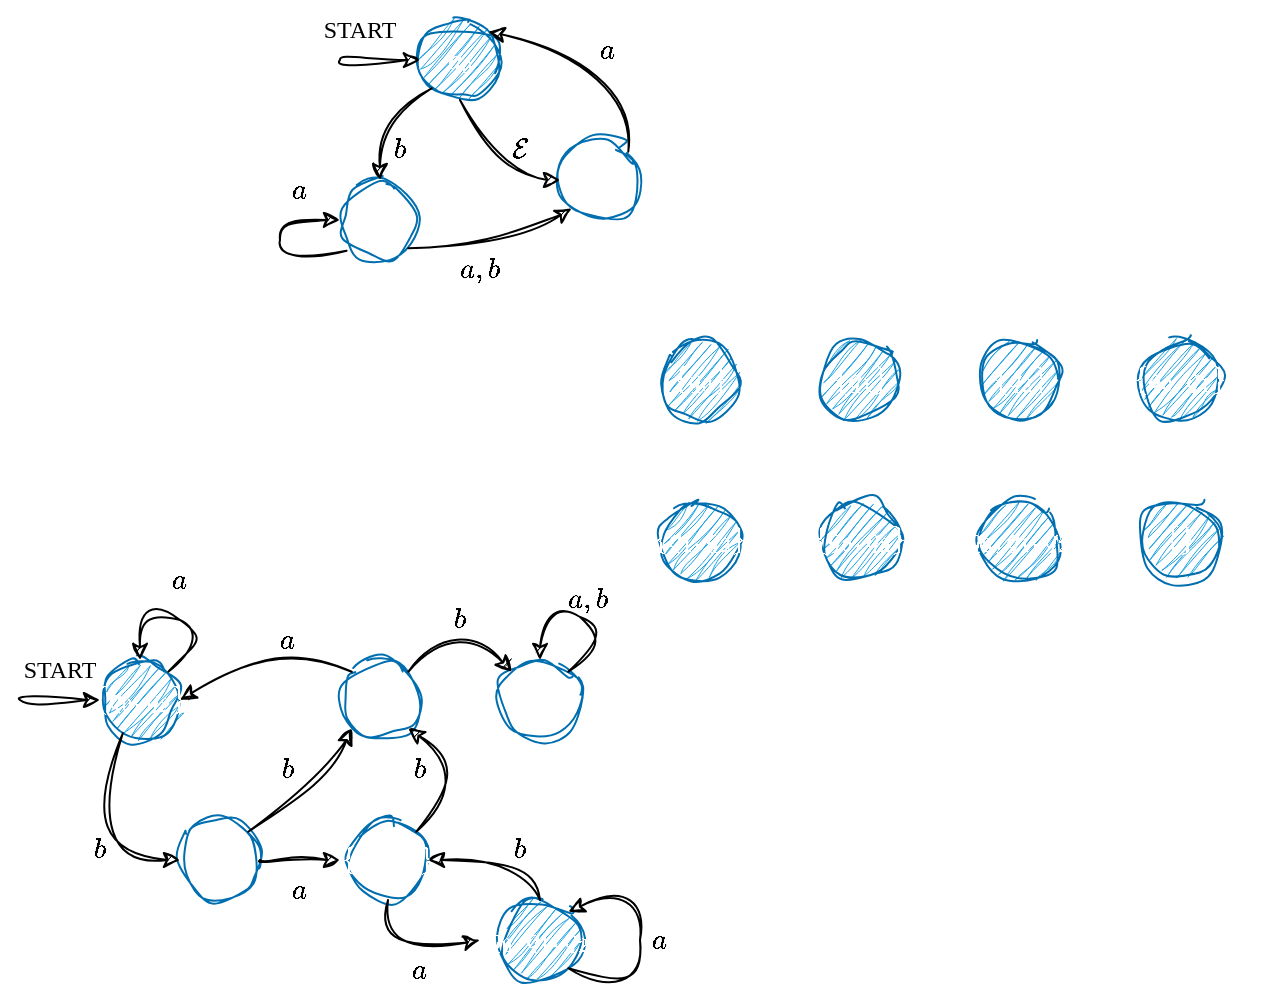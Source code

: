 <mxfile version="28.1.2">
  <diagram name="Pagina-1" id="MN7WsSKvXLgIGYer2BLl">
    <mxGraphModel dx="246" dy="172" grid="1" gridSize="10" guides="1" tooltips="1" connect="1" arrows="1" fold="1" page="1" pageScale="1" pageWidth="827" pageHeight="1169" math="1" shadow="0">
      <root>
        <mxCell id="0" />
        <mxCell id="1" parent="0" />
        <mxCell id="ddl-roebjKmBMkPWHnF6-1" value="$$q_{0}$$" style="ellipse;whiteSpace=wrap;html=1;fillColor=#1ba1e2;fontColor=#ffffff;strokeColor=#006EAF;sketch=1;curveFitting=1;jiggle=2;" parent="1" vertex="1">
          <mxGeometry x="320" y="320" width="40" height="40" as="geometry" />
        </mxCell>
        <mxCell id="ddl-roebjKmBMkPWHnF6-2" value="$$q_{1}$$" style="ellipse;whiteSpace=wrap;html=1;sketch=1;curveFitting=1;jiggle=2;fillColor=none;fontColor=#ffffff;strokeColor=#006EAF;" parent="1" vertex="1">
          <mxGeometry x="280" y="400" width="40" height="40" as="geometry" />
        </mxCell>
        <mxCell id="ddl-roebjKmBMkPWHnF6-4" value="" style="curved=1;endArrow=classic;html=1;rounded=0;exitX=0;exitY=1;exitDx=0;exitDy=0;entryX=0.5;entryY=0;entryDx=0;entryDy=0;sketch=1;curveFitting=1;jiggle=2;" parent="1" source="ddl-roebjKmBMkPWHnF6-1" target="ddl-roebjKmBMkPWHnF6-2" edge="1">
          <mxGeometry width="50" height="50" relative="1" as="geometry">
            <mxPoint x="394" y="416" as="sourcePoint" />
            <mxPoint x="446" y="416" as="targetPoint" />
            <Array as="points">
              <mxPoint x="300" y="370" />
            </Array>
          </mxGeometry>
        </mxCell>
        <mxCell id="ddl-roebjKmBMkPWHnF6-7" value="$$q_{2}$$" style="ellipse;whiteSpace=wrap;html=1;sketch=1;curveFitting=1;jiggle=2;fillColor=none;fontColor=#ffffff;strokeColor=#006EAF;" parent="1" vertex="1">
          <mxGeometry x="390" y="380" width="40" height="40" as="geometry" />
        </mxCell>
        <mxCell id="ddl-roebjKmBMkPWHnF6-11" value="" style="curved=1;endArrow=classic;html=1;rounded=0;exitX=1;exitY=1;exitDx=0;exitDy=0;entryX=0;entryY=1;entryDx=0;entryDy=0;sketch=1;curveFitting=1;jiggle=2;" parent="1" source="ddl-roebjKmBMkPWHnF6-2" target="ddl-roebjKmBMkPWHnF6-7" edge="1">
          <mxGeometry width="50" height="50" relative="1" as="geometry">
            <mxPoint x="440" y="339.79" as="sourcePoint" />
            <mxPoint x="480" y="339.79" as="targetPoint" />
            <Array as="points">
              <mxPoint x="370" y="430" />
            </Array>
          </mxGeometry>
        </mxCell>
        <mxCell id="ddl-roebjKmBMkPWHnF6-13" value="" style="curved=1;endArrow=classic;html=1;rounded=0;sketch=1;curveFitting=1;jiggle=2;entryX=1;entryY=0;entryDx=0;entryDy=0;exitX=1;exitY=0;exitDx=0;exitDy=0;" parent="1" source="ddl-roebjKmBMkPWHnF6-7" target="ddl-roebjKmBMkPWHnF6-1" edge="1">
          <mxGeometry width="50" height="50" relative="1" as="geometry">
            <mxPoint x="520" y="340" as="sourcePoint" />
            <mxPoint x="560" y="340" as="targetPoint" />
            <Array as="points">
              <mxPoint x="424" y="340" />
            </Array>
          </mxGeometry>
        </mxCell>
        <mxCell id="ddl-roebjKmBMkPWHnF6-21" value="&lt;font&gt;$$a$$&lt;/font&gt;" style="text;html=1;align=center;verticalAlign=middle;whiteSpace=wrap;rounded=0;" parent="1" vertex="1">
          <mxGeometry x="384" y="320" width="60" height="30" as="geometry" />
        </mxCell>
        <mxCell id="61cGgM1Lmk8JUmtUeZvV-2" value="" style="curved=1;endArrow=classic;html=1;rounded=0;exitX=1;exitY=0.5;exitDx=0;exitDy=0;entryX=0;entryY=0.5;entryDx=0;entryDy=0;sketch=1;curveFitting=1;jiggle=2;" parent="1" edge="1">
          <mxGeometry width="50" height="50" relative="1" as="geometry">
            <mxPoint x="280" y="340" as="sourcePoint" />
            <mxPoint x="320" y="340" as="targetPoint" />
            <Array as="points" />
          </mxGeometry>
        </mxCell>
        <mxCell id="61cGgM1Lmk8JUmtUeZvV-3" value="&lt;font&gt;START&lt;/font&gt;" style="text;html=1;align=center;verticalAlign=middle;whiteSpace=wrap;rounded=0;fontFamily=Comic Sans MS;" parent="1" vertex="1">
          <mxGeometry x="260" y="310" width="60" height="30" as="geometry" />
        </mxCell>
        <mxCell id="czhok3PqKYLS5xerufme-1" value="" style="curved=1;endArrow=classic;html=1;rounded=0;exitX=0.083;exitY=0.884;exitDx=0;exitDy=0;entryX=0;entryY=0.5;entryDx=0;entryDy=0;sketch=1;curveFitting=1;jiggle=2;exitPerimeter=0;" edge="1" parent="1" source="ddl-roebjKmBMkPWHnF6-2" target="ddl-roebjKmBMkPWHnF6-2">
          <mxGeometry width="50" height="50" relative="1" as="geometry">
            <mxPoint x="266" y="410" as="sourcePoint" />
            <mxPoint x="240" y="456" as="targetPoint" />
            <Array as="points">
              <mxPoint x="250" y="440" />
              <mxPoint x="250" y="420" />
            </Array>
          </mxGeometry>
        </mxCell>
        <mxCell id="czhok3PqKYLS5xerufme-3" value="" style="curved=1;endArrow=classic;html=1;rounded=0;sketch=1;curveFitting=1;jiggle=2;entryX=0;entryY=0.5;entryDx=0;entryDy=0;exitX=0.5;exitY=1;exitDx=0;exitDy=0;" edge="1" parent="1" source="ddl-roebjKmBMkPWHnF6-1" target="ddl-roebjKmBMkPWHnF6-7">
          <mxGeometry width="50" height="50" relative="1" as="geometry">
            <mxPoint x="450" y="390" as="sourcePoint" />
            <mxPoint x="380" y="330" as="targetPoint" />
            <Array as="points">
              <mxPoint x="360" y="400" />
            </Array>
          </mxGeometry>
        </mxCell>
        <mxCell id="czhok3PqKYLS5xerufme-4" value="&lt;font&gt;$$\mathcal{E}$$&lt;/font&gt;" style="text;html=1;align=center;verticalAlign=middle;whiteSpace=wrap;rounded=0;" vertex="1" parent="1">
          <mxGeometry x="340" y="370" width="60" height="30" as="geometry" />
        </mxCell>
        <mxCell id="czhok3PqKYLS5xerufme-5" value="&lt;font&gt;$$b$$&lt;/font&gt;" style="text;html=1;align=center;verticalAlign=middle;whiteSpace=wrap;rounded=0;" vertex="1" parent="1">
          <mxGeometry x="280" y="370" width="60" height="30" as="geometry" />
        </mxCell>
        <mxCell id="czhok3PqKYLS5xerufme-6" value="&lt;font&gt;$$a$$&lt;/font&gt;" style="text;html=1;align=center;verticalAlign=middle;whiteSpace=wrap;rounded=0;" vertex="1" parent="1">
          <mxGeometry x="230" y="390" width="60" height="30" as="geometry" />
        </mxCell>
        <mxCell id="czhok3PqKYLS5xerufme-7" value="&lt;font&gt;$$a,b$$&lt;/font&gt;" style="text;html=1;align=center;verticalAlign=middle;whiteSpace=wrap;rounded=0;" vertex="1" parent="1">
          <mxGeometry x="320" y="430" width="60" height="30" as="geometry" />
        </mxCell>
        <mxCell id="czhok3PqKYLS5xerufme-24" value="$$\{q_{0}\}$$" style="ellipse;whiteSpace=wrap;html=1;fillColor=#1ba1e2;fontColor=#ffffff;strokeColor=#006EAF;sketch=1;curveFitting=1;jiggle=2;" vertex="1" parent="1">
          <mxGeometry x="440" y="480" width="40" height="40" as="geometry" />
        </mxCell>
        <mxCell id="czhok3PqKYLS5xerufme-25" value="$$\{q_{1}\}$$" style="ellipse;whiteSpace=wrap;html=1;fillColor=#1ba1e2;fontColor=#ffffff;strokeColor=#006EAF;sketch=1;curveFitting=1;jiggle=2;" vertex="1" parent="1">
          <mxGeometry x="520" y="480" width="40" height="40" as="geometry" />
        </mxCell>
        <mxCell id="czhok3PqKYLS5xerufme-26" value="$$\{q_{2}\}$$" style="ellipse;whiteSpace=wrap;html=1;fillColor=#1ba1e2;fontColor=#ffffff;strokeColor=#006EAF;sketch=1;curveFitting=1;jiggle=2;" vertex="1" parent="1">
          <mxGeometry x="600" y="480" width="40" height="40" as="geometry" />
        </mxCell>
        <mxCell id="czhok3PqKYLS5xerufme-27" value="$$\{q_{0},q_{1}\}$$" style="ellipse;whiteSpace=wrap;html=1;fillColor=#1ba1e2;fontColor=#ffffff;strokeColor=#006EAF;sketch=1;curveFitting=1;jiggle=2;" vertex="1" parent="1">
          <mxGeometry x="680" y="480" width="40" height="40" as="geometry" />
        </mxCell>
        <mxCell id="czhok3PqKYLS5xerufme-28" value="$$\{q_{1},q_{2}\}$$" style="ellipse;whiteSpace=wrap;html=1;fillColor=#1ba1e2;fontColor=#ffffff;strokeColor=#006EAF;sketch=1;curveFitting=1;jiggle=2;" vertex="1" parent="1">
          <mxGeometry x="440" y="560" width="40" height="40" as="geometry" />
        </mxCell>
        <mxCell id="czhok3PqKYLS5xerufme-29" value="$$\{q_{0},q_{2}\}$$" style="ellipse;whiteSpace=wrap;html=1;fillColor=#1ba1e2;fontColor=#ffffff;strokeColor=#006EAF;sketch=1;curveFitting=1;jiggle=2;" vertex="1" parent="1">
          <mxGeometry x="520" y="560" width="40" height="40" as="geometry" />
        </mxCell>
        <mxCell id="czhok3PqKYLS5xerufme-30" value="$$\{q_{0},q_{1},q_{2}\}$$" style="ellipse;whiteSpace=wrap;html=1;fillColor=#1ba1e2;fontColor=#ffffff;strokeColor=#006EAF;sketch=1;curveFitting=1;jiggle=2;" vertex="1" parent="1">
          <mxGeometry x="600" y="560" width="40" height="40" as="geometry" />
        </mxCell>
        <mxCell id="czhok3PqKYLS5xerufme-31" value="$$\{\}$$" style="ellipse;whiteSpace=wrap;html=1;fillColor=#1ba1e2;fontColor=#ffffff;strokeColor=#006EAF;sketch=1;curveFitting=1;jiggle=2;" vertex="1" parent="1">
          <mxGeometry x="680" y="560" width="40" height="40" as="geometry" />
        </mxCell>
        <mxCell id="czhok3PqKYLS5xerufme-33" value="$$\{q_{0},q_{2}\}$$" style="ellipse;whiteSpace=wrap;html=1;fillColor=#1ba1e2;fontColor=#ffffff;strokeColor=#006EAF;sketch=1;curveFitting=1;jiggle=2;" vertex="1" parent="1">
          <mxGeometry x="160" y="640" width="40" height="40" as="geometry" />
        </mxCell>
        <mxCell id="czhok3PqKYLS5xerufme-34" value="&lt;font&gt;START&lt;/font&gt;" style="text;html=1;align=center;verticalAlign=middle;whiteSpace=wrap;rounded=0;fontFamily=Comic Sans MS;" vertex="1" parent="1">
          <mxGeometry x="110" y="630" width="60" height="30" as="geometry" />
        </mxCell>
        <mxCell id="czhok3PqKYLS5xerufme-35" value="" style="curved=1;endArrow=classic;html=1;rounded=0;entryX=0;entryY=0.5;entryDx=0;entryDy=0;sketch=1;curveFitting=1;jiggle=2;" edge="1" parent="1" target="czhok3PqKYLS5xerufme-33">
          <mxGeometry width="50" height="50" relative="1" as="geometry">
            <mxPoint x="120" y="660" as="sourcePoint" />
            <mxPoint x="140" y="664" as="targetPoint" />
            <Array as="points" />
          </mxGeometry>
        </mxCell>
        <mxCell id="czhok3PqKYLS5xerufme-38" value="" style="curved=1;endArrow=classic;html=1;rounded=0;sketch=1;curveFitting=1;jiggle=2;exitX=1;exitY=0;exitDx=0;exitDy=0;entryX=0.5;entryY=0;entryDx=0;entryDy=0;" edge="1" parent="1" source="czhok3PqKYLS5xerufme-33" target="czhok3PqKYLS5xerufme-33">
          <mxGeometry width="50" height="50" relative="1" as="geometry">
            <mxPoint x="230" y="620" as="sourcePoint" />
            <mxPoint x="170" y="620" as="targetPoint" />
            <Array as="points">
              <mxPoint x="220" y="630" />
              <mxPoint x="180" y="610" />
            </Array>
          </mxGeometry>
        </mxCell>
        <mxCell id="czhok3PqKYLS5xerufme-40" value="&lt;font&gt;$$a$$&lt;/font&gt;" style="text;html=1;align=center;verticalAlign=middle;whiteSpace=wrap;rounded=0;" vertex="1" parent="1">
          <mxGeometry x="170" y="585" width="60" height="30" as="geometry" />
        </mxCell>
        <mxCell id="czhok3PqKYLS5xerufme-41" value="$$\{q_{1}\}$$" style="ellipse;whiteSpace=wrap;html=1;fillColor=none;fontColor=#ffffff;strokeColor=#006EAF;sketch=1;curveFitting=1;jiggle=2;" vertex="1" parent="1">
          <mxGeometry x="200" y="720" width="40" height="40" as="geometry" />
        </mxCell>
        <mxCell id="czhok3PqKYLS5xerufme-42" value="" style="curved=1;endArrow=classic;html=1;rounded=0;sketch=1;curveFitting=1;jiggle=2;exitX=0.285;exitY=0.916;exitDx=0;exitDy=0;entryX=0;entryY=0.5;entryDx=0;entryDy=0;exitPerimeter=0;" edge="1" parent="1" source="czhok3PqKYLS5xerufme-33" target="czhok3PqKYLS5xerufme-41">
          <mxGeometry width="50" height="50" relative="1" as="geometry">
            <mxPoint x="114" y="726" as="sourcePoint" />
            <mxPoint x="100" y="720" as="targetPoint" />
            <Array as="points">
              <mxPoint x="150" y="740" />
            </Array>
          </mxGeometry>
        </mxCell>
        <mxCell id="czhok3PqKYLS5xerufme-43" value="&lt;font&gt;$$b$$&lt;/font&gt;" style="text;html=1;align=center;verticalAlign=middle;whiteSpace=wrap;rounded=0;" vertex="1" parent="1">
          <mxGeometry x="130" y="720" width="60" height="30" as="geometry" />
        </mxCell>
        <mxCell id="czhok3PqKYLS5xerufme-44" value="$$\{q_{1},q_{2}\}$$" style="ellipse;whiteSpace=wrap;html=1;fillColor=none;fontColor=#ffffff;strokeColor=#006EAF;sketch=1;curveFitting=1;jiggle=2;" vertex="1" parent="1">
          <mxGeometry x="284" y="720" width="40" height="40" as="geometry" />
        </mxCell>
        <mxCell id="czhok3PqKYLS5xerufme-45" value="" style="curved=1;endArrow=classic;html=1;rounded=0;sketch=1;curveFitting=1;jiggle=2;exitX=1;exitY=0.5;exitDx=0;exitDy=0;" edge="1" parent="1" source="czhok3PqKYLS5xerufme-41">
          <mxGeometry width="50" height="50" relative="1" as="geometry">
            <mxPoint x="244" y="730" as="sourcePoint" />
            <mxPoint x="280" y="740" as="targetPoint" />
          </mxGeometry>
        </mxCell>
        <mxCell id="czhok3PqKYLS5xerufme-46" value="&lt;font&gt;$$a$$&lt;/font&gt;" style="text;html=1;align=center;verticalAlign=middle;whiteSpace=wrap;rounded=0;" vertex="1" parent="1">
          <mxGeometry x="230" y="740" width="60" height="30" as="geometry" />
        </mxCell>
        <mxCell id="czhok3PqKYLS5xerufme-47" value="$$\{q_{2}\}$$" style="ellipse;whiteSpace=wrap;html=1;fillColor=none;fontColor=#ffffff;strokeColor=#006EAF;sketch=1;curveFitting=1;jiggle=2;" vertex="1" parent="1">
          <mxGeometry x="280" y="640" width="40" height="40" as="geometry" />
        </mxCell>
        <mxCell id="czhok3PqKYLS5xerufme-48" value="" style="curved=1;endArrow=classic;html=1;rounded=0;sketch=1;curveFitting=1;jiggle=2;exitX=1;exitY=0;exitDx=0;exitDy=0;entryX=0;entryY=1;entryDx=0;entryDy=0;" edge="1" parent="1" source="czhok3PqKYLS5xerufme-41" target="czhok3PqKYLS5xerufme-47">
          <mxGeometry width="50" height="50" relative="1" as="geometry">
            <mxPoint x="260" y="730" as="sourcePoint" />
            <mxPoint x="300" y="730" as="targetPoint" />
            <Array as="points">
              <mxPoint x="270" y="710" />
            </Array>
          </mxGeometry>
        </mxCell>
        <mxCell id="czhok3PqKYLS5xerufme-49" value="&lt;font&gt;$$b$$&lt;/font&gt;" style="text;html=1;align=center;verticalAlign=middle;whiteSpace=wrap;rounded=0;" vertex="1" parent="1">
          <mxGeometry x="224" y="680" width="60" height="30" as="geometry" />
        </mxCell>
        <mxCell id="czhok3PqKYLS5xerufme-52" value="" style="curved=1;endArrow=classic;html=1;rounded=0;sketch=1;curveFitting=1;jiggle=2;exitX=0;exitY=0;exitDx=0;exitDy=0;entryX=1;entryY=0.5;entryDx=0;entryDy=0;" edge="1" parent="1" source="czhok3PqKYLS5xerufme-47" target="czhok3PqKYLS5xerufme-33">
          <mxGeometry width="50" height="50" relative="1" as="geometry">
            <mxPoint x="340" y="660" as="sourcePoint" />
            <mxPoint x="400" y="600" as="targetPoint" />
            <Array as="points">
              <mxPoint x="250" y="630" />
            </Array>
          </mxGeometry>
        </mxCell>
        <mxCell id="czhok3PqKYLS5xerufme-53" value="&lt;font&gt;$$a$$&lt;/font&gt;" style="text;html=1;align=center;verticalAlign=middle;whiteSpace=wrap;rounded=0;" vertex="1" parent="1">
          <mxGeometry x="224" y="615" width="60" height="30" as="geometry" />
        </mxCell>
        <mxCell id="czhok3PqKYLS5xerufme-54" value="$$\{q_{0},q_{1},q_{2}\}$$" style="ellipse;whiteSpace=wrap;html=1;fillColor=#1ba1e2;fontColor=#ffffff;strokeColor=#006EAF;sketch=1;curveFitting=1;jiggle=2;" vertex="1" parent="1">
          <mxGeometry x="360" y="760" width="40" height="40" as="geometry" />
        </mxCell>
        <mxCell id="czhok3PqKYLS5xerufme-56" value="" style="curved=1;endArrow=classic;html=1;rounded=0;sketch=1;curveFitting=1;jiggle=2;exitX=0.5;exitY=1;exitDx=0;exitDy=0;" edge="1" parent="1" source="czhok3PqKYLS5xerufme-44">
          <mxGeometry width="50" height="50" relative="1" as="geometry">
            <mxPoint x="310" y="799.67" as="sourcePoint" />
            <mxPoint x="350" y="780" as="targetPoint" />
            <Array as="points">
              <mxPoint x="300" y="790" />
            </Array>
          </mxGeometry>
        </mxCell>
        <mxCell id="czhok3PqKYLS5xerufme-57" value="&lt;font&gt;$$a$$&lt;/font&gt;" style="text;html=1;align=center;verticalAlign=middle;whiteSpace=wrap;rounded=0;" vertex="1" parent="1">
          <mxGeometry x="290" y="780" width="60" height="30" as="geometry" />
        </mxCell>
        <mxCell id="czhok3PqKYLS5xerufme-58" value="" style="curved=1;endArrow=classic;html=1;rounded=0;sketch=1;curveFitting=1;jiggle=2;exitX=1;exitY=0;exitDx=0;exitDy=0;entryX=1;entryY=1;entryDx=0;entryDy=0;" edge="1" parent="1" source="czhok3PqKYLS5xerufme-44" target="czhok3PqKYLS5xerufme-47">
          <mxGeometry width="50" height="50" relative="1" as="geometry">
            <mxPoint x="270" y="730" as="sourcePoint" />
            <mxPoint x="310" y="730" as="targetPoint" />
            <Array as="points">
              <mxPoint x="350" y="700" />
            </Array>
          </mxGeometry>
        </mxCell>
        <mxCell id="czhok3PqKYLS5xerufme-59" value="&lt;font&gt;$$b$$&lt;/font&gt;" style="text;html=1;align=center;verticalAlign=middle;whiteSpace=wrap;rounded=0;" vertex="1" parent="1">
          <mxGeometry x="290" y="680" width="60" height="30" as="geometry" />
        </mxCell>
        <mxCell id="czhok3PqKYLS5xerufme-61" value="" style="curved=1;endArrow=classic;html=1;rounded=0;sketch=1;curveFitting=1;jiggle=2;exitX=1;exitY=1;exitDx=0;exitDy=0;entryX=1;entryY=0;entryDx=0;entryDy=0;" edge="1" parent="1" source="czhok3PqKYLS5xerufme-54" target="czhok3PqKYLS5xerufme-54">
          <mxGeometry width="50" height="50" relative="1" as="geometry">
            <mxPoint x="414" y="796" as="sourcePoint" />
            <mxPoint x="400" y="790" as="targetPoint" />
            <Array as="points">
              <mxPoint x="430" y="810" />
              <mxPoint x="430" y="750" />
            </Array>
          </mxGeometry>
        </mxCell>
        <mxCell id="czhok3PqKYLS5xerufme-62" value="&lt;font&gt;$$a$$&lt;/font&gt;" style="text;html=1;align=center;verticalAlign=middle;whiteSpace=wrap;rounded=0;" vertex="1" parent="1">
          <mxGeometry x="410" y="765" width="60" height="30" as="geometry" />
        </mxCell>
        <mxCell id="czhok3PqKYLS5xerufme-63" value="" style="curved=1;endArrow=classic;html=1;rounded=0;sketch=1;curveFitting=1;jiggle=2;exitX=0.5;exitY=0;exitDx=0;exitDy=0;entryX=1;entryY=0.5;entryDx=0;entryDy=0;" edge="1" parent="1" source="czhok3PqKYLS5xerufme-54" target="czhok3PqKYLS5xerufme-44">
          <mxGeometry width="50" height="50" relative="1" as="geometry">
            <mxPoint x="378" y="724" as="sourcePoint" />
            <mxPoint x="378" y="696" as="targetPoint" />
            <Array as="points">
              <mxPoint x="380" y="740" />
            </Array>
          </mxGeometry>
        </mxCell>
        <mxCell id="czhok3PqKYLS5xerufme-64" value="&lt;font&gt;$$b$$&lt;/font&gt;" style="text;html=1;align=center;verticalAlign=middle;whiteSpace=wrap;rounded=0;" vertex="1" parent="1">
          <mxGeometry x="340" y="720" width="60" height="30" as="geometry" />
        </mxCell>
        <mxCell id="czhok3PqKYLS5xerufme-65" value="$$\{\}$$" style="ellipse;whiteSpace=wrap;html=1;fillColor=none;fontColor=#ffffff;strokeColor=#006EAF;sketch=1;curveFitting=1;jiggle=2;" vertex="1" parent="1">
          <mxGeometry x="360" y="640" width="40" height="40" as="geometry" />
        </mxCell>
        <mxCell id="czhok3PqKYLS5xerufme-66" value="" style="curved=1;endArrow=classic;html=1;rounded=0;sketch=1;curveFitting=1;jiggle=2;exitX=1;exitY=0;exitDx=0;exitDy=0;entryX=0;entryY=0;entryDx=0;entryDy=0;" edge="1" parent="1" source="czhok3PqKYLS5xerufme-47" target="czhok3PqKYLS5xerufme-65">
          <mxGeometry width="50" height="50" relative="1" as="geometry">
            <mxPoint x="324" y="645" as="sourcePoint" />
            <mxPoint x="320" y="593" as="targetPoint" />
            <Array as="points">
              <mxPoint x="340" y="619" />
            </Array>
          </mxGeometry>
        </mxCell>
        <mxCell id="czhok3PqKYLS5xerufme-67" value="&lt;font&gt;$$b$$&lt;/font&gt;" style="text;html=1;align=center;verticalAlign=middle;whiteSpace=wrap;rounded=0;" vertex="1" parent="1">
          <mxGeometry x="330" y="610" width="20" height="20" as="geometry" />
        </mxCell>
        <mxCell id="czhok3PqKYLS5xerufme-69" value="" style="curved=1;endArrow=classic;html=1;rounded=0;sketch=1;curveFitting=1;jiggle=2;exitX=1;exitY=0;exitDx=0;exitDy=0;entryX=0.5;entryY=0;entryDx=0;entryDy=0;" edge="1" parent="1" source="czhok3PqKYLS5xerufme-65" target="czhok3PqKYLS5xerufme-65">
          <mxGeometry width="50" height="50" relative="1" as="geometry">
            <mxPoint x="394" y="643" as="sourcePoint" />
            <mxPoint x="380" y="637" as="targetPoint" />
            <Array as="points">
              <mxPoint x="420" y="627" />
              <mxPoint x="380" y="610" />
            </Array>
          </mxGeometry>
        </mxCell>
        <mxCell id="czhok3PqKYLS5xerufme-70" value="&lt;font&gt;$$a,b$$&lt;/font&gt;" style="text;html=1;align=center;verticalAlign=middle;whiteSpace=wrap;rounded=0;" vertex="1" parent="1">
          <mxGeometry x="394" y="600" width="20" height="20" as="geometry" />
        </mxCell>
      </root>
    </mxGraphModel>
  </diagram>
</mxfile>
